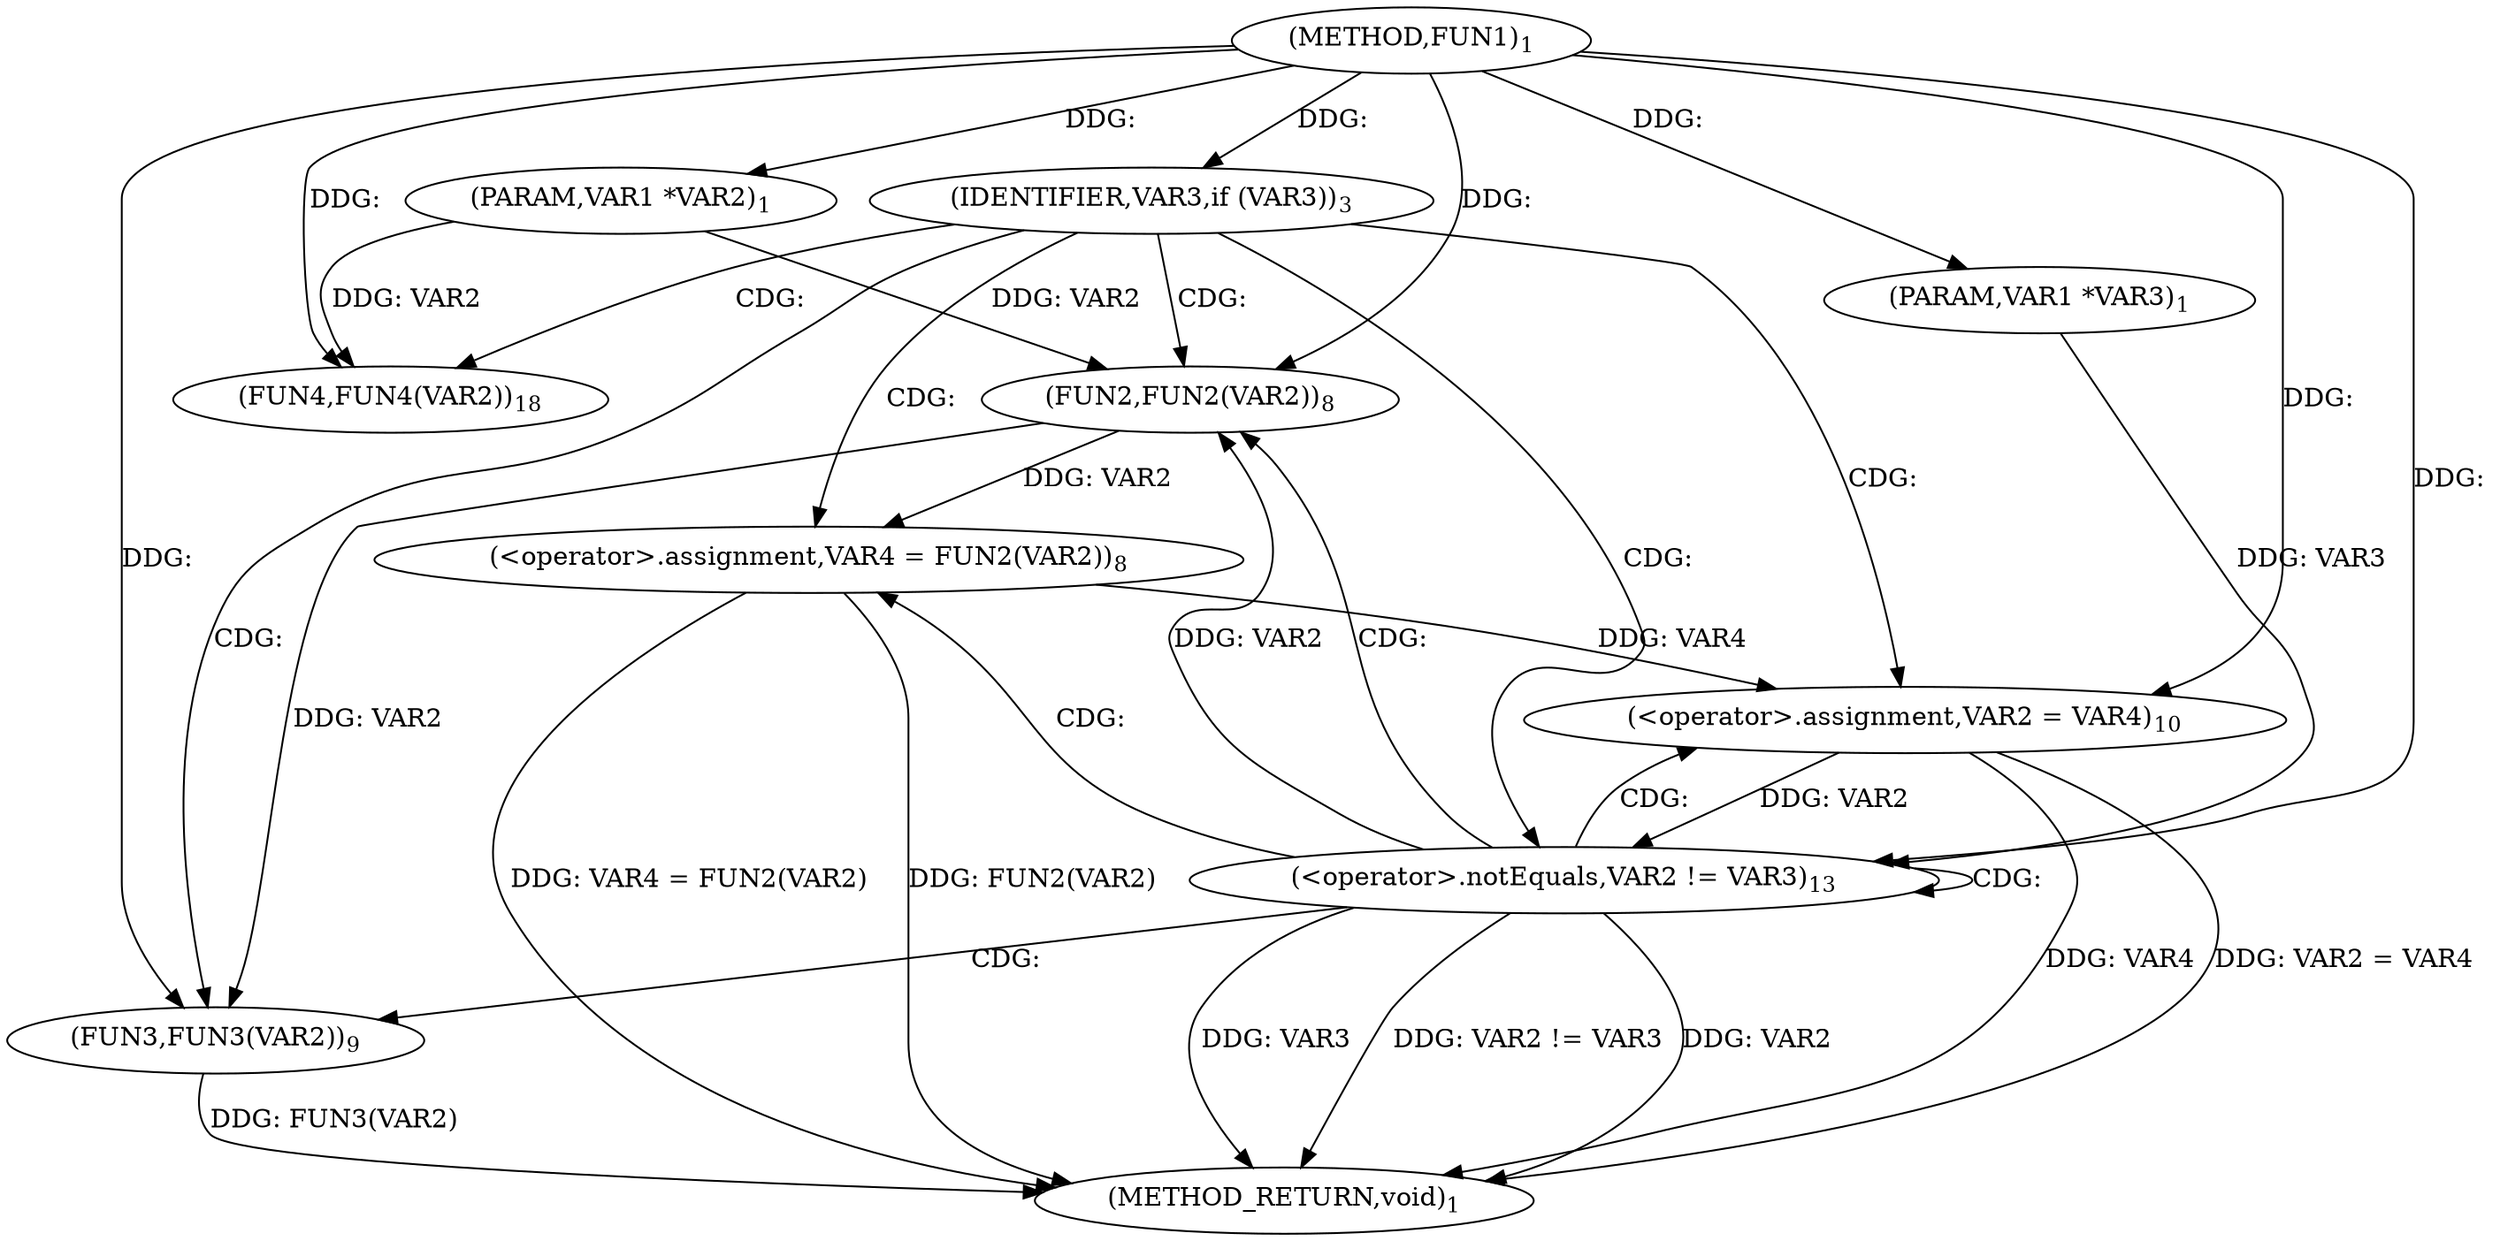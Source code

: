 digraph "FUN1" {  
"8" [label = <(METHOD,FUN1)<SUB>1</SUB>> ]
"34" [label = <(METHOD_RETURN,void)<SUB>1</SUB>> ]
"9" [label = <(PARAM,VAR1 *VAR2)<SUB>1</SUB>> ]
"10" [label = <(PARAM,VAR1 *VAR3)<SUB>1</SUB>> ]
"13" [label = <(IDENTIFIER,VAR3,if (VAR3))<SUB>3</SUB>> ]
"27" [label = <(&lt;operator&gt;.notEquals,VAR2 != VAR3)<SUB>13</SUB>> ]
"32" [label = <(FUN4,FUN4(VAR2))<SUB>18</SUB>> ]
"18" [label = <(&lt;operator&gt;.assignment,VAR4 = FUN2(VAR2))<SUB>8</SUB>> ]
"22" [label = <(FUN3,FUN3(VAR2))<SUB>9</SUB>> ]
"24" [label = <(&lt;operator&gt;.assignment,VAR2 = VAR4)<SUB>10</SUB>> ]
"20" [label = <(FUN2,FUN2(VAR2))<SUB>8</SUB>> ]
  "18" -> "34"  [ label = "DDG: FUN2(VAR2)"] 
  "18" -> "34"  [ label = "DDG: VAR4 = FUN2(VAR2)"] 
  "22" -> "34"  [ label = "DDG: FUN3(VAR2)"] 
  "24" -> "34"  [ label = "DDG: VAR4"] 
  "24" -> "34"  [ label = "DDG: VAR2 = VAR4"] 
  "27" -> "34"  [ label = "DDG: VAR2"] 
  "27" -> "34"  [ label = "DDG: VAR3"] 
  "27" -> "34"  [ label = "DDG: VAR2 != VAR3"] 
  "8" -> "9"  [ label = "DDG: "] 
  "8" -> "10"  [ label = "DDG: "] 
  "8" -> "13"  [ label = "DDG: "] 
  "20" -> "18"  [ label = "DDG: VAR2"] 
  "18" -> "24"  [ label = "DDG: VAR4"] 
  "8" -> "24"  [ label = "DDG: "] 
  "24" -> "27"  [ label = "DDG: VAR2"] 
  "8" -> "27"  [ label = "DDG: "] 
  "10" -> "27"  [ label = "DDG: VAR3"] 
  "9" -> "32"  [ label = "DDG: VAR2"] 
  "8" -> "32"  [ label = "DDG: "] 
  "20" -> "22"  [ label = "DDG: VAR2"] 
  "8" -> "22"  [ label = "DDG: "] 
  "9" -> "20"  [ label = "DDG: VAR2"] 
  "27" -> "20"  [ label = "DDG: VAR2"] 
  "8" -> "20"  [ label = "DDG: "] 
  "13" -> "24"  [ label = "CDG: "] 
  "13" -> "32"  [ label = "CDG: "] 
  "13" -> "18"  [ label = "CDG: "] 
  "13" -> "20"  [ label = "CDG: "] 
  "13" -> "22"  [ label = "CDG: "] 
  "13" -> "27"  [ label = "CDG: "] 
  "27" -> "24"  [ label = "CDG: "] 
  "27" -> "18"  [ label = "CDG: "] 
  "27" -> "20"  [ label = "CDG: "] 
  "27" -> "22"  [ label = "CDG: "] 
  "27" -> "27"  [ label = "CDG: "] 
}
